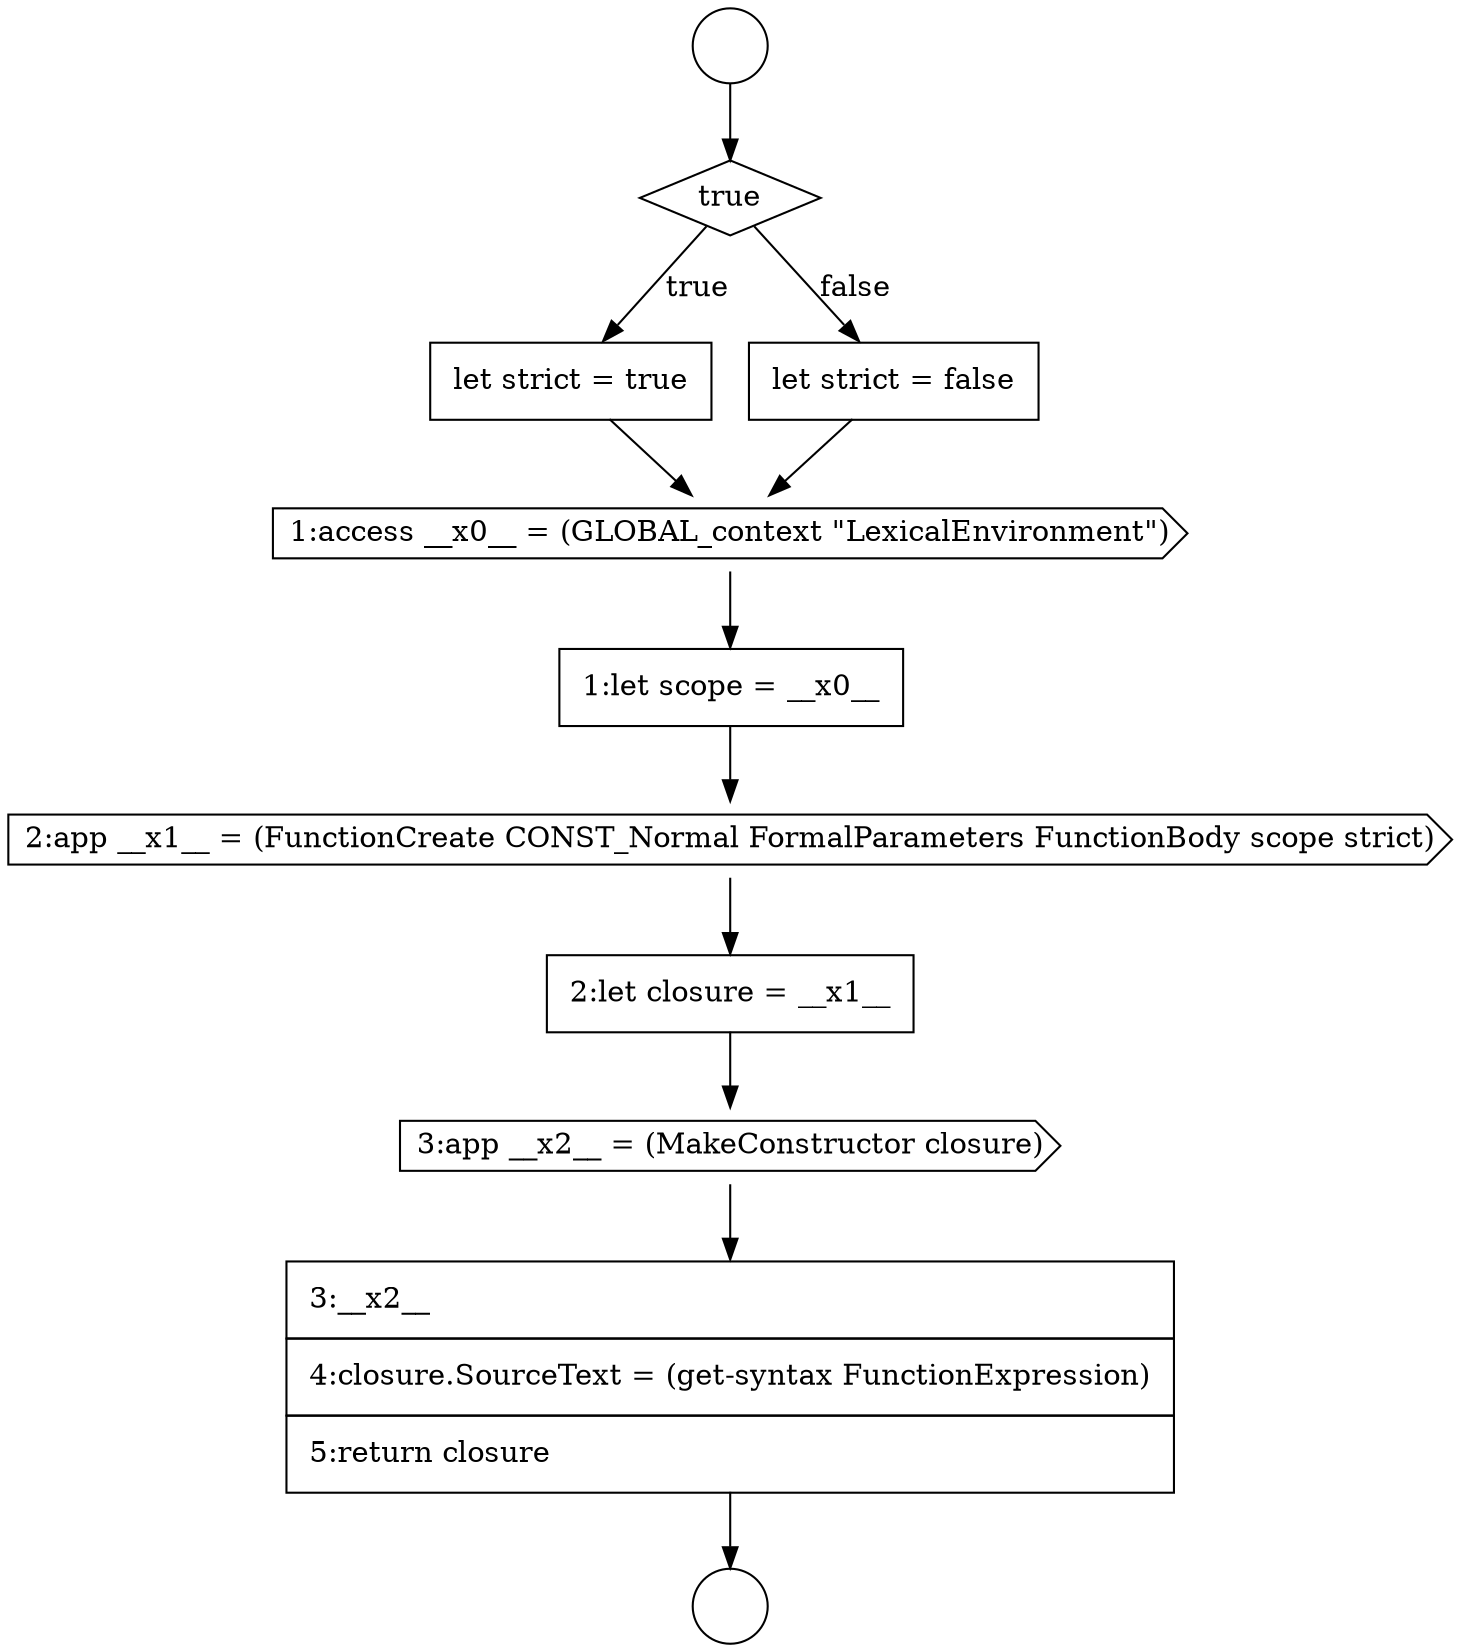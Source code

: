 digraph {
  node8266 [shape=none, margin=0, label=<<font color="black">
    <table border="0" cellborder="1" cellspacing="0" cellpadding="10">
      <tr><td align="left">2:let closure = __x1__</td></tr>
    </table>
  </font>> color="black" fillcolor="white" style=filled]
  node8261 [shape=none, margin=0, label=<<font color="black">
    <table border="0" cellborder="1" cellspacing="0" cellpadding="10">
      <tr><td align="left">let strict = true</td></tr>
    </table>
  </font>> color="black" fillcolor="white" style=filled]
  node8265 [shape=cds, label=<<font color="black">2:app __x1__ = (FunctionCreate CONST_Normal FormalParameters FunctionBody scope strict)</font>> color="black" fillcolor="white" style=filled]
  node8258 [shape=circle label=" " color="black" fillcolor="white" style=filled]
  node8262 [shape=none, margin=0, label=<<font color="black">
    <table border="0" cellborder="1" cellspacing="0" cellpadding="10">
      <tr><td align="left">let strict = false</td></tr>
    </table>
  </font>> color="black" fillcolor="white" style=filled]
  node8259 [shape=circle label=" " color="black" fillcolor="white" style=filled]
  node8263 [shape=cds, label=<<font color="black">1:access __x0__ = (GLOBAL_context &quot;LexicalEnvironment&quot;)</font>> color="black" fillcolor="white" style=filled]
  node8260 [shape=diamond, label=<<font color="black">true</font>> color="black" fillcolor="white" style=filled]
  node8267 [shape=cds, label=<<font color="black">3:app __x2__ = (MakeConstructor closure)</font>> color="black" fillcolor="white" style=filled]
  node8268 [shape=none, margin=0, label=<<font color="black">
    <table border="0" cellborder="1" cellspacing="0" cellpadding="10">
      <tr><td align="left">3:__x2__</td></tr>
      <tr><td align="left">4:closure.SourceText = (get-syntax FunctionExpression)</td></tr>
      <tr><td align="left">5:return closure</td></tr>
    </table>
  </font>> color="black" fillcolor="white" style=filled]
  node8264 [shape=none, margin=0, label=<<font color="black">
    <table border="0" cellborder="1" cellspacing="0" cellpadding="10">
      <tr><td align="left">1:let scope = __x0__</td></tr>
    </table>
  </font>> color="black" fillcolor="white" style=filled]
  node8260 -> node8261 [label=<<font color="black">true</font>> color="black"]
  node8260 -> node8262 [label=<<font color="black">false</font>> color="black"]
  node8263 -> node8264 [ color="black"]
  node8265 -> node8266 [ color="black"]
  node8266 -> node8267 [ color="black"]
  node8264 -> node8265 [ color="black"]
  node8262 -> node8263 [ color="black"]
  node8261 -> node8263 [ color="black"]
  node8258 -> node8260 [ color="black"]
  node8268 -> node8259 [ color="black"]
  node8267 -> node8268 [ color="black"]
}
